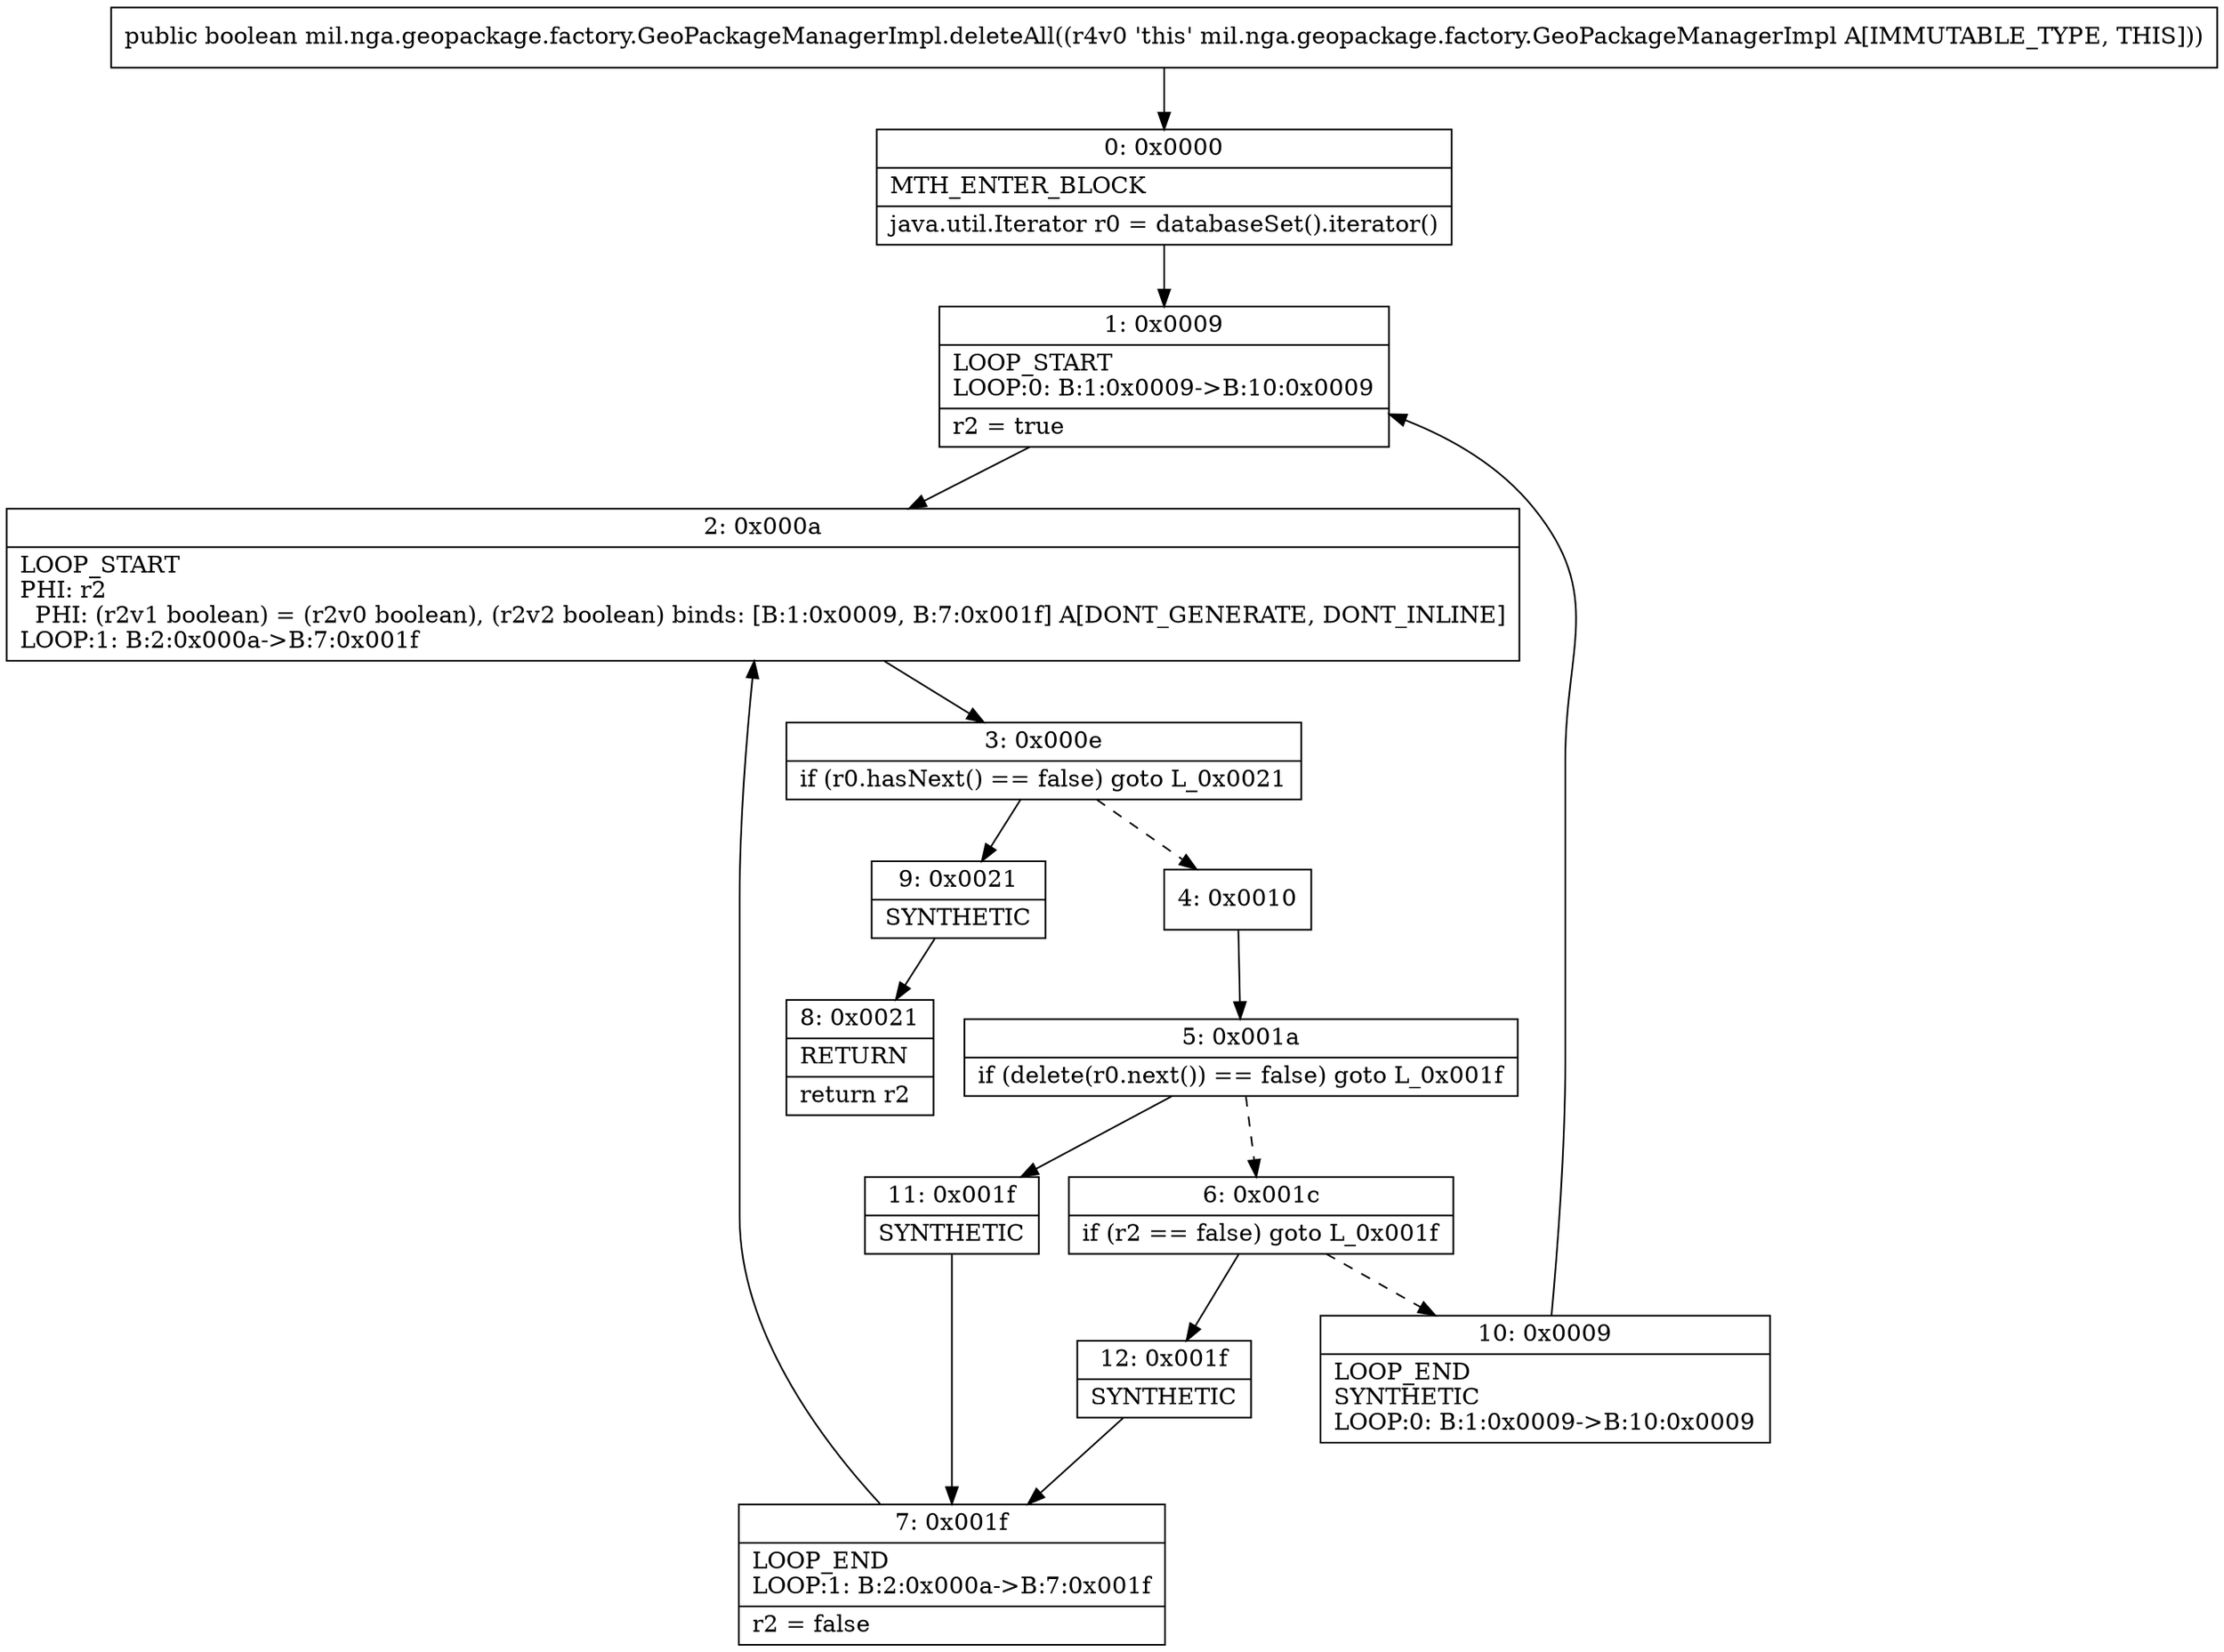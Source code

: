 digraph "CFG formil.nga.geopackage.factory.GeoPackageManagerImpl.deleteAll()Z" {
Node_0 [shape=record,label="{0\:\ 0x0000|MTH_ENTER_BLOCK\l|java.util.Iterator r0 = databaseSet().iterator()\l}"];
Node_1 [shape=record,label="{1\:\ 0x0009|LOOP_START\lLOOP:0: B:1:0x0009\-\>B:10:0x0009\l|r2 = true\l}"];
Node_2 [shape=record,label="{2\:\ 0x000a|LOOP_START\lPHI: r2 \l  PHI: (r2v1 boolean) = (r2v0 boolean), (r2v2 boolean) binds: [B:1:0x0009, B:7:0x001f] A[DONT_GENERATE, DONT_INLINE]\lLOOP:1: B:2:0x000a\-\>B:7:0x001f\l}"];
Node_3 [shape=record,label="{3\:\ 0x000e|if (r0.hasNext() == false) goto L_0x0021\l}"];
Node_4 [shape=record,label="{4\:\ 0x0010}"];
Node_5 [shape=record,label="{5\:\ 0x001a|if (delete(r0.next()) == false) goto L_0x001f\l}"];
Node_6 [shape=record,label="{6\:\ 0x001c|if (r2 == false) goto L_0x001f\l}"];
Node_7 [shape=record,label="{7\:\ 0x001f|LOOP_END\lLOOP:1: B:2:0x000a\-\>B:7:0x001f\l|r2 = false\l}"];
Node_8 [shape=record,label="{8\:\ 0x0021|RETURN\l|return r2\l}"];
Node_9 [shape=record,label="{9\:\ 0x0021|SYNTHETIC\l}"];
Node_10 [shape=record,label="{10\:\ 0x0009|LOOP_END\lSYNTHETIC\lLOOP:0: B:1:0x0009\-\>B:10:0x0009\l}"];
Node_11 [shape=record,label="{11\:\ 0x001f|SYNTHETIC\l}"];
Node_12 [shape=record,label="{12\:\ 0x001f|SYNTHETIC\l}"];
MethodNode[shape=record,label="{public boolean mil.nga.geopackage.factory.GeoPackageManagerImpl.deleteAll((r4v0 'this' mil.nga.geopackage.factory.GeoPackageManagerImpl A[IMMUTABLE_TYPE, THIS])) }"];
MethodNode -> Node_0;
Node_0 -> Node_1;
Node_1 -> Node_2;
Node_2 -> Node_3;
Node_3 -> Node_4[style=dashed];
Node_3 -> Node_9;
Node_4 -> Node_5;
Node_5 -> Node_6[style=dashed];
Node_5 -> Node_11;
Node_6 -> Node_10[style=dashed];
Node_6 -> Node_12;
Node_7 -> Node_2;
Node_9 -> Node_8;
Node_10 -> Node_1;
Node_11 -> Node_7;
Node_12 -> Node_7;
}

